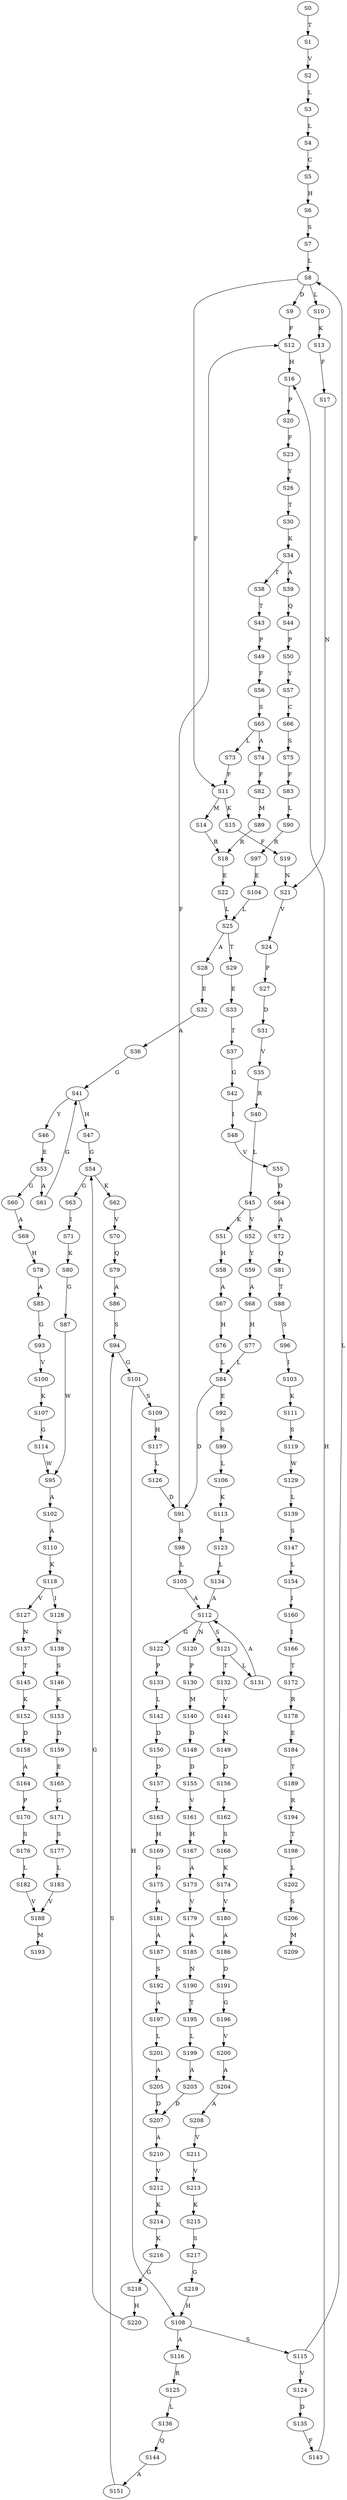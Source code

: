 strict digraph  {
	S0 -> S1 [ label = T ];
	S1 -> S2 [ label = V ];
	S2 -> S3 [ label = L ];
	S3 -> S4 [ label = L ];
	S4 -> S5 [ label = C ];
	S5 -> S6 [ label = H ];
	S6 -> S7 [ label = S ];
	S7 -> S8 [ label = L ];
	S8 -> S9 [ label = D ];
	S8 -> S10 [ label = L ];
	S8 -> S11 [ label = F ];
	S9 -> S12 [ label = F ];
	S10 -> S13 [ label = K ];
	S11 -> S14 [ label = M ];
	S11 -> S15 [ label = K ];
	S12 -> S16 [ label = H ];
	S13 -> S17 [ label = F ];
	S14 -> S18 [ label = R ];
	S15 -> S19 [ label = F ];
	S16 -> S20 [ label = P ];
	S17 -> S21 [ label = N ];
	S18 -> S22 [ label = E ];
	S19 -> S21 [ label = N ];
	S20 -> S23 [ label = F ];
	S21 -> S24 [ label = V ];
	S22 -> S25 [ label = L ];
	S23 -> S26 [ label = Y ];
	S24 -> S27 [ label = P ];
	S25 -> S28 [ label = A ];
	S25 -> S29 [ label = T ];
	S26 -> S30 [ label = T ];
	S27 -> S31 [ label = D ];
	S28 -> S32 [ label = E ];
	S29 -> S33 [ label = E ];
	S30 -> S34 [ label = K ];
	S31 -> S35 [ label = V ];
	S32 -> S36 [ label = A ];
	S33 -> S37 [ label = T ];
	S34 -> S38 [ label = T ];
	S34 -> S39 [ label = A ];
	S35 -> S40 [ label = R ];
	S36 -> S41 [ label = G ];
	S37 -> S42 [ label = G ];
	S38 -> S43 [ label = T ];
	S39 -> S44 [ label = Q ];
	S40 -> S45 [ label = L ];
	S41 -> S46 [ label = Y ];
	S41 -> S47 [ label = H ];
	S42 -> S48 [ label = I ];
	S43 -> S49 [ label = P ];
	S44 -> S50 [ label = P ];
	S45 -> S51 [ label = K ];
	S45 -> S52 [ label = V ];
	S46 -> S53 [ label = E ];
	S47 -> S54 [ label = G ];
	S48 -> S55 [ label = V ];
	S49 -> S56 [ label = F ];
	S50 -> S57 [ label = Y ];
	S51 -> S58 [ label = H ];
	S52 -> S59 [ label = Y ];
	S53 -> S60 [ label = G ];
	S53 -> S61 [ label = A ];
	S54 -> S62 [ label = K ];
	S54 -> S63 [ label = G ];
	S55 -> S64 [ label = D ];
	S56 -> S65 [ label = S ];
	S57 -> S66 [ label = C ];
	S58 -> S67 [ label = A ];
	S59 -> S68 [ label = A ];
	S60 -> S69 [ label = A ];
	S61 -> S41 [ label = G ];
	S62 -> S70 [ label = V ];
	S63 -> S71 [ label = I ];
	S64 -> S72 [ label = A ];
	S65 -> S73 [ label = L ];
	S65 -> S74 [ label = A ];
	S66 -> S75 [ label = S ];
	S67 -> S76 [ label = H ];
	S68 -> S77 [ label = H ];
	S69 -> S78 [ label = H ];
	S70 -> S79 [ label = Q ];
	S71 -> S80 [ label = K ];
	S72 -> S81 [ label = Q ];
	S73 -> S11 [ label = F ];
	S74 -> S82 [ label = F ];
	S75 -> S83 [ label = F ];
	S76 -> S84 [ label = L ];
	S77 -> S84 [ label = L ];
	S78 -> S85 [ label = A ];
	S79 -> S86 [ label = A ];
	S80 -> S87 [ label = G ];
	S81 -> S88 [ label = T ];
	S82 -> S89 [ label = M ];
	S83 -> S90 [ label = L ];
	S84 -> S91 [ label = D ];
	S84 -> S92 [ label = E ];
	S85 -> S93 [ label = G ];
	S86 -> S94 [ label = S ];
	S87 -> S95 [ label = W ];
	S88 -> S96 [ label = S ];
	S89 -> S18 [ label = R ];
	S90 -> S97 [ label = R ];
	S91 -> S98 [ label = S ];
	S91 -> S12 [ label = F ];
	S92 -> S99 [ label = S ];
	S93 -> S100 [ label = V ];
	S94 -> S101 [ label = G ];
	S95 -> S102 [ label = A ];
	S96 -> S103 [ label = I ];
	S97 -> S104 [ label = E ];
	S98 -> S105 [ label = L ];
	S99 -> S106 [ label = L ];
	S100 -> S107 [ label = K ];
	S101 -> S108 [ label = H ];
	S101 -> S109 [ label = S ];
	S102 -> S110 [ label = A ];
	S103 -> S111 [ label = K ];
	S104 -> S25 [ label = L ];
	S105 -> S112 [ label = A ];
	S106 -> S113 [ label = K ];
	S107 -> S114 [ label = G ];
	S108 -> S115 [ label = S ];
	S108 -> S116 [ label = A ];
	S109 -> S117 [ label = H ];
	S110 -> S118 [ label = K ];
	S111 -> S119 [ label = S ];
	S112 -> S120 [ label = N ];
	S112 -> S121 [ label = S ];
	S112 -> S122 [ label = G ];
	S113 -> S123 [ label = S ];
	S114 -> S95 [ label = W ];
	S115 -> S8 [ label = L ];
	S115 -> S124 [ label = V ];
	S116 -> S125 [ label = R ];
	S117 -> S126 [ label = L ];
	S118 -> S127 [ label = V ];
	S118 -> S128 [ label = I ];
	S119 -> S129 [ label = W ];
	S120 -> S130 [ label = P ];
	S121 -> S131 [ label = L ];
	S121 -> S132 [ label = T ];
	S122 -> S133 [ label = P ];
	S123 -> S134 [ label = L ];
	S124 -> S135 [ label = D ];
	S125 -> S136 [ label = L ];
	S126 -> S91 [ label = D ];
	S127 -> S137 [ label = N ];
	S128 -> S138 [ label = N ];
	S129 -> S139 [ label = L ];
	S130 -> S140 [ label = M ];
	S131 -> S112 [ label = A ];
	S132 -> S141 [ label = V ];
	S133 -> S142 [ label = L ];
	S134 -> S112 [ label = A ];
	S135 -> S143 [ label = F ];
	S136 -> S144 [ label = Q ];
	S137 -> S145 [ label = T ];
	S138 -> S146 [ label = S ];
	S139 -> S147 [ label = S ];
	S140 -> S148 [ label = D ];
	S141 -> S149 [ label = N ];
	S142 -> S150 [ label = D ];
	S143 -> S16 [ label = H ];
	S144 -> S151 [ label = A ];
	S145 -> S152 [ label = K ];
	S146 -> S153 [ label = K ];
	S147 -> S154 [ label = L ];
	S148 -> S155 [ label = D ];
	S149 -> S156 [ label = D ];
	S150 -> S157 [ label = D ];
	S151 -> S94 [ label = S ];
	S152 -> S158 [ label = D ];
	S153 -> S159 [ label = D ];
	S154 -> S160 [ label = I ];
	S155 -> S161 [ label = V ];
	S156 -> S162 [ label = I ];
	S157 -> S163 [ label = L ];
	S158 -> S164 [ label = A ];
	S159 -> S165 [ label = E ];
	S160 -> S166 [ label = I ];
	S161 -> S167 [ label = H ];
	S162 -> S168 [ label = S ];
	S163 -> S169 [ label = H ];
	S164 -> S170 [ label = P ];
	S165 -> S171 [ label = G ];
	S166 -> S172 [ label = T ];
	S167 -> S173 [ label = A ];
	S168 -> S174 [ label = K ];
	S169 -> S175 [ label = G ];
	S170 -> S176 [ label = S ];
	S171 -> S177 [ label = S ];
	S172 -> S178 [ label = R ];
	S173 -> S179 [ label = V ];
	S174 -> S180 [ label = V ];
	S175 -> S181 [ label = A ];
	S176 -> S182 [ label = L ];
	S177 -> S183 [ label = L ];
	S178 -> S184 [ label = E ];
	S179 -> S185 [ label = A ];
	S180 -> S186 [ label = A ];
	S181 -> S187 [ label = A ];
	S182 -> S188 [ label = V ];
	S183 -> S188 [ label = V ];
	S184 -> S189 [ label = T ];
	S185 -> S190 [ label = N ];
	S186 -> S191 [ label = D ];
	S187 -> S192 [ label = S ];
	S188 -> S193 [ label = M ];
	S189 -> S194 [ label = R ];
	S190 -> S195 [ label = T ];
	S191 -> S196 [ label = G ];
	S192 -> S197 [ label = A ];
	S194 -> S198 [ label = T ];
	S195 -> S199 [ label = L ];
	S196 -> S200 [ label = V ];
	S197 -> S201 [ label = L ];
	S198 -> S202 [ label = L ];
	S199 -> S203 [ label = A ];
	S200 -> S204 [ label = A ];
	S201 -> S205 [ label = A ];
	S202 -> S206 [ label = S ];
	S203 -> S207 [ label = D ];
	S204 -> S208 [ label = A ];
	S205 -> S207 [ label = D ];
	S206 -> S209 [ label = M ];
	S207 -> S210 [ label = A ];
	S208 -> S211 [ label = V ];
	S210 -> S212 [ label = V ];
	S211 -> S213 [ label = V ];
	S212 -> S214 [ label = K ];
	S213 -> S215 [ label = K ];
	S214 -> S216 [ label = K ];
	S215 -> S217 [ label = S ];
	S216 -> S218 [ label = G ];
	S217 -> S219 [ label = G ];
	S218 -> S220 [ label = H ];
	S219 -> S108 [ label = H ];
	S220 -> S54 [ label = G ];
}
